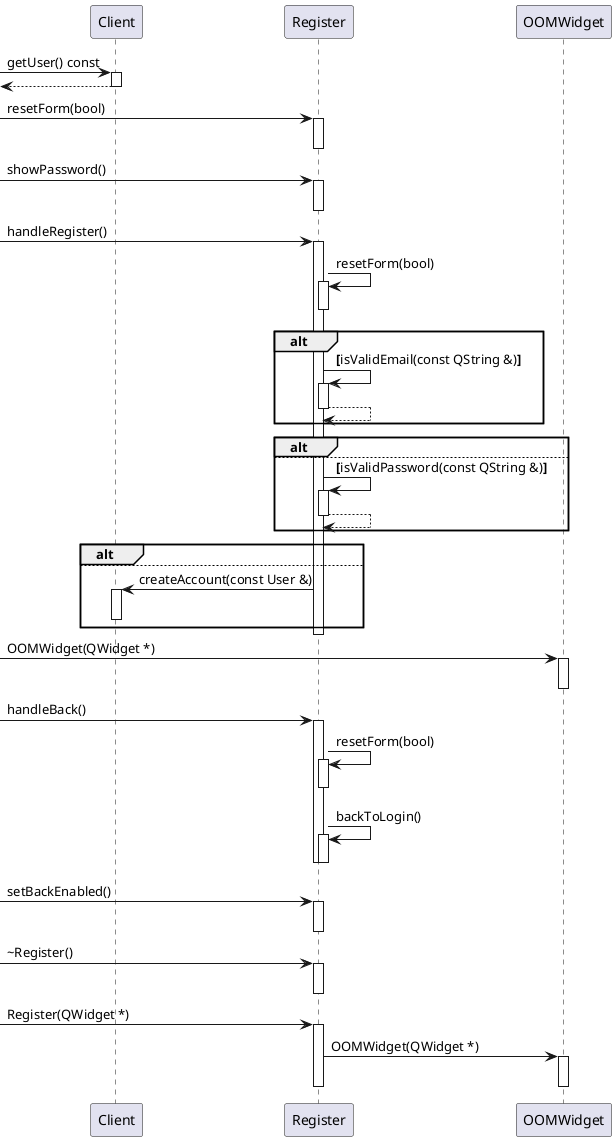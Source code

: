 @startuml
participant "Client" as C_0009036792685107474111
[-> C_0009036792685107474111 : getUser() const
activate C_0009036792685107474111
[<-- C_0009036792685107474111
deactivate C_0009036792685107474111
participant "Register" as C_0007926232458949256986
[-> C_0007926232458949256986 : resetForm(bool)
activate C_0007926232458949256986
deactivate C_0007926232458949256986
[-> C_0007926232458949256986 : showPassword()
activate C_0007926232458949256986
deactivate C_0007926232458949256986
[-> C_0007926232458949256986 : handleRegister()
activate C_0007926232458949256986
C_0007926232458949256986 -> C_0007926232458949256986 : resetForm(bool)
activate C_0007926232458949256986
deactivate C_0007926232458949256986
alt
C_0007926232458949256986 -> C_0007926232458949256986 : **[**isValidEmail(const QString &)**]**
activate C_0007926232458949256986
C_0007926232458949256986 --> C_0007926232458949256986
deactivate C_0007926232458949256986
end
alt
else
C_0007926232458949256986 -> C_0007926232458949256986 : **[**isValidPassword(const QString &)**]**
activate C_0007926232458949256986
C_0007926232458949256986 --> C_0007926232458949256986
deactivate C_0007926232458949256986
end
alt
else
C_0007926232458949256986 -> C_0009036792685107474111 : createAccount(const User &)
activate C_0009036792685107474111
deactivate C_0009036792685107474111
end
deactivate C_0007926232458949256986
participant "OOMWidget" as C_0014848441550523525489
[-> C_0014848441550523525489 : OOMWidget(QWidget *)
activate C_0014848441550523525489
deactivate C_0014848441550523525489
[-> C_0007926232458949256986 : handleBack()
activate C_0007926232458949256986
C_0007926232458949256986 -> C_0007926232458949256986 : resetForm(bool)
activate C_0007926232458949256986
deactivate C_0007926232458949256986
C_0007926232458949256986 -> C_0007926232458949256986 : backToLogin()
activate C_0007926232458949256986
deactivate C_0007926232458949256986
deactivate C_0007926232458949256986
[-> C_0007926232458949256986 : setBackEnabled()
activate C_0007926232458949256986
deactivate C_0007926232458949256986
[-> C_0007926232458949256986 : ~Register()
activate C_0007926232458949256986
deactivate C_0007926232458949256986
[-> C_0007926232458949256986 : Register(QWidget *)
activate C_0007926232458949256986
C_0007926232458949256986 -> C_0014848441550523525489 : OOMWidget(QWidget *)
activate C_0014848441550523525489
deactivate C_0014848441550523525489
deactivate C_0007926232458949256986

'Generated with clang-uml, version 0.6.0
'LLVM version clang version 18.1.8 (Fedora 18.1.8-1.fc40)
@enduml
